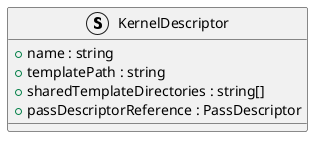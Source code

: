 @startuml
struct KernelDescriptor {
    + name : string
    + templatePath : string
    + sharedTemplateDirectories : string[]
    + passDescriptorReference : PassDescriptor
}
@enduml
